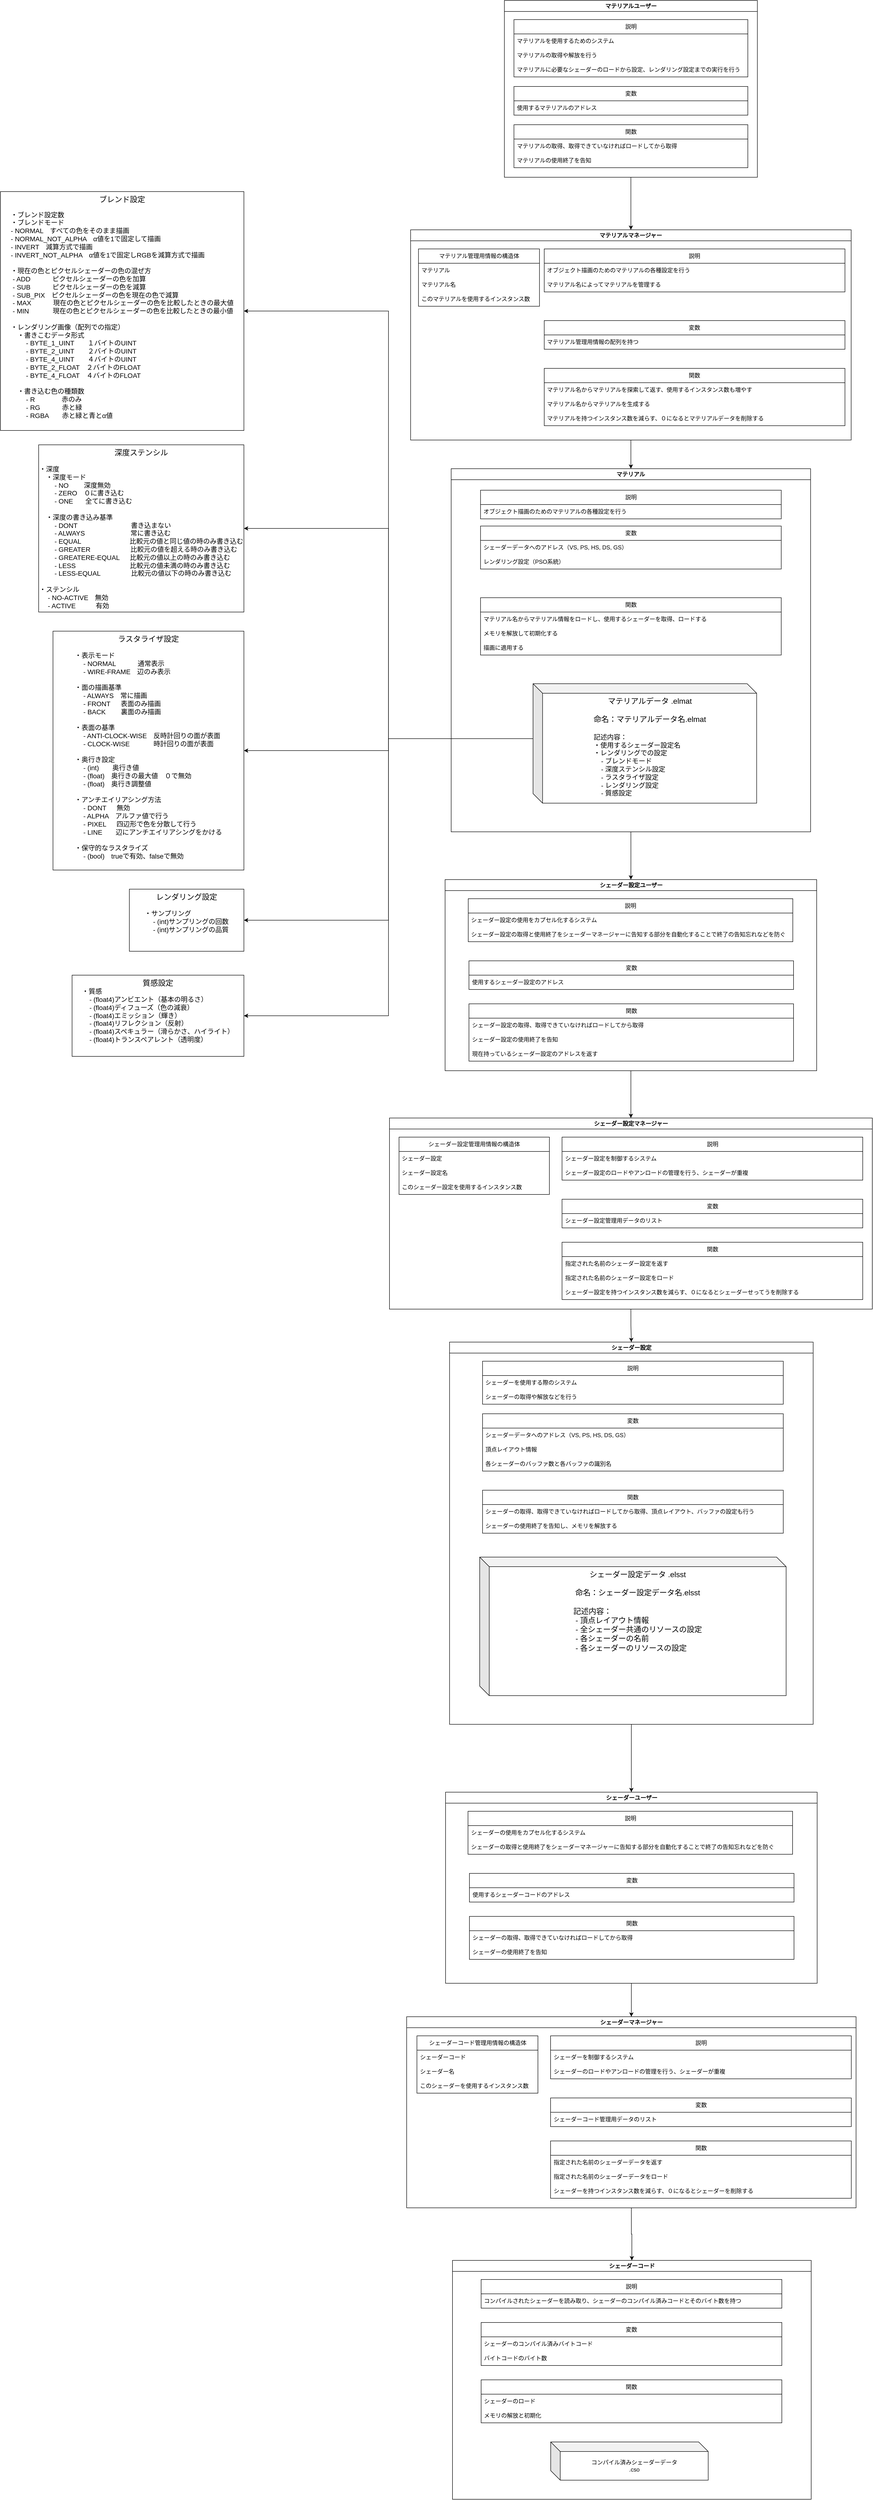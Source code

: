<mxfile version="22.1.2" type="device">
  <diagram name="ページ1" id="F_xgiDYA5KZkH7zyrJZr">
    <mxGraphModel dx="2688" dy="1773" grid="1" gridSize="10" guides="1" tooltips="1" connect="1" arrows="1" fold="1" page="1" pageScale="1" pageWidth="827" pageHeight="1169" math="0" shadow="0">
      <root>
        <mxCell id="0" />
        <mxCell id="1" parent="0" />
        <mxCell id="crpp9kmV1oJBQK2u6HIe-17" style="edgeStyle=orthogonalEdgeStyle;rounded=0;orthogonalLoop=1;jettySize=auto;html=1;exitX=0.5;exitY=1;exitDx=0;exitDy=0;" parent="1" source="cBP3mdUdwcwwjYfgzpu0-2" target="crpp9kmV1oJBQK2u6HIe-39" edge="1">
          <mxGeometry relative="1" as="geometry" />
        </mxCell>
        <mxCell id="cBP3mdUdwcwwjYfgzpu0-2" value="マテリアル" style="swimlane;whiteSpace=wrap;html=1;" parent="1" vertex="1">
          <mxGeometry x="-55.75" y="510" width="753" height="760" as="geometry" />
        </mxCell>
        <mxCell id="cBP3mdUdwcwwjYfgzpu0-6" value="変数" style="swimlane;fontStyle=0;childLayout=stackLayout;horizontal=1;startSize=30;horizontalStack=0;resizeParent=1;resizeParentMax=0;resizeLast=0;collapsible=1;marginBottom=0;whiteSpace=wrap;html=1;" parent="cBP3mdUdwcwwjYfgzpu0-2" vertex="1">
          <mxGeometry x="61.5" y="120" width="630" height="90" as="geometry" />
        </mxCell>
        <mxCell id="cBP3mdUdwcwwjYfgzpu0-7" value="シェーダーデータへのアドレス（VS, PS, HS, DS, GS）" style="text;strokeColor=none;fillColor=none;align=left;verticalAlign=middle;spacingLeft=4;spacingRight=4;overflow=hidden;points=[[0,0.5],[1,0.5]];portConstraint=eastwest;rotatable=0;whiteSpace=wrap;html=1;" parent="cBP3mdUdwcwwjYfgzpu0-6" vertex="1">
          <mxGeometry y="30" width="630" height="30" as="geometry" />
        </mxCell>
        <mxCell id="KlUS38jAtb-0dX45mFsp-3" value="レンダリング設定（PSO系統）" style="text;strokeColor=none;fillColor=none;align=left;verticalAlign=middle;spacingLeft=4;spacingRight=4;overflow=hidden;points=[[0,0.5],[1,0.5]];portConstraint=eastwest;rotatable=0;whiteSpace=wrap;html=1;" parent="cBP3mdUdwcwwjYfgzpu0-6" vertex="1">
          <mxGeometry y="60" width="630" height="30" as="geometry" />
        </mxCell>
        <mxCell id="cBP3mdUdwcwwjYfgzpu0-32" value="説明" style="swimlane;fontStyle=0;childLayout=stackLayout;horizontal=1;startSize=30;horizontalStack=0;resizeParent=1;resizeParentMax=0;resizeLast=0;collapsible=1;marginBottom=0;whiteSpace=wrap;html=1;" parent="cBP3mdUdwcwwjYfgzpu0-2" vertex="1">
          <mxGeometry x="61.5" y="45" width="630" height="60" as="geometry" />
        </mxCell>
        <mxCell id="cBP3mdUdwcwwjYfgzpu0-33" value="オブジェクト描画のためのマテリアルの各種設定を行う" style="text;strokeColor=none;fillColor=none;align=left;verticalAlign=middle;spacingLeft=4;spacingRight=4;overflow=hidden;points=[[0,0.5],[1,0.5]];portConstraint=eastwest;rotatable=0;whiteSpace=wrap;html=1;" parent="cBP3mdUdwcwwjYfgzpu0-32" vertex="1">
          <mxGeometry y="30" width="630" height="30" as="geometry" />
        </mxCell>
        <mxCell id="cBP3mdUdwcwwjYfgzpu0-56" value="関数" style="swimlane;fontStyle=0;childLayout=stackLayout;horizontal=1;startSize=30;horizontalStack=0;resizeParent=1;resizeParentMax=0;resizeLast=0;collapsible=1;marginBottom=0;whiteSpace=wrap;html=1;" parent="cBP3mdUdwcwwjYfgzpu0-2" vertex="1">
          <mxGeometry x="61.5" y="270" width="630" height="120" as="geometry" />
        </mxCell>
        <mxCell id="cBP3mdUdwcwwjYfgzpu0-57" value="マテリアル名からマテリアル情報をロードし、使用するシェーダーを取得、ロードする" style="text;strokeColor=none;fillColor=none;align=left;verticalAlign=middle;spacingLeft=4;spacingRight=4;overflow=hidden;points=[[0,0.5],[1,0.5]];portConstraint=eastwest;rotatable=0;whiteSpace=wrap;html=1;" parent="cBP3mdUdwcwwjYfgzpu0-56" vertex="1">
          <mxGeometry y="30" width="630" height="30" as="geometry" />
        </mxCell>
        <mxCell id="KlUS38jAtb-0dX45mFsp-1" value="メモリを解放して初期化する" style="text;strokeColor=none;fillColor=none;align=left;verticalAlign=middle;spacingLeft=4;spacingRight=4;overflow=hidden;points=[[0,0.5],[1,0.5]];portConstraint=eastwest;rotatable=0;whiteSpace=wrap;html=1;" parent="cBP3mdUdwcwwjYfgzpu0-56" vertex="1">
          <mxGeometry y="60" width="630" height="30" as="geometry" />
        </mxCell>
        <mxCell id="KlUS38jAtb-0dX45mFsp-2" value="描画に適用する" style="text;strokeColor=none;fillColor=none;align=left;verticalAlign=middle;spacingLeft=4;spacingRight=4;overflow=hidden;points=[[0,0.5],[1,0.5]];portConstraint=eastwest;rotatable=0;whiteSpace=wrap;html=1;" parent="cBP3mdUdwcwwjYfgzpu0-56" vertex="1">
          <mxGeometry y="90" width="630" height="30" as="geometry" />
        </mxCell>
        <mxCell id="PlpxIMU7e09dVc96idBv-2" value="&lt;font style=&quot;font-size: 16px;&quot;&gt;マテリアルデータ .elmat&lt;br&gt;&lt;br&gt;&lt;font style=&quot;font-size: 16px;&quot;&gt;命名：マテリアルデータ名.elmat&lt;/font&gt;&lt;/font&gt;&lt;br&gt;&lt;font style=&quot;font-size: 14px;&quot;&gt;&lt;br&gt;&lt;div style=&quot;text-align: left;&quot;&gt;&lt;span style=&quot;background-color: initial;&quot;&gt;記述内容：&lt;/span&gt;&lt;/div&gt;&lt;font style=&quot;font-size: 14px;&quot;&gt;&lt;div style=&quot;text-align: left;&quot;&gt;&lt;span style=&quot;background-color: initial;&quot;&gt;・使用するシェーダー設定名&lt;/span&gt;&lt;/div&gt;&lt;div style=&quot;text-align: left;&quot;&gt;&lt;span style=&quot;background-color: initial;&quot;&gt;・レンダリングでの設定&lt;/span&gt;&lt;/div&gt;&lt;div style=&quot;text-align: left;&quot;&gt;&lt;span style=&quot;background-color: initial;&quot;&gt;&amp;nbsp; &amp;nbsp; - ブレンドモード&lt;/span&gt;&lt;/div&gt;&lt;div style=&quot;text-align: left;&quot;&gt;&lt;span style=&quot;background-color: initial;&quot;&gt;&amp;nbsp; &amp;nbsp; - 深度ステンシル設定&lt;/span&gt;&lt;/div&gt;&lt;div style=&quot;text-align: left;&quot;&gt;&lt;span style=&quot;background-color: initial;&quot;&gt;&amp;nbsp; &amp;nbsp; - ラスタライザ設定&lt;/span&gt;&lt;/div&gt;&lt;div style=&quot;text-align: left;&quot;&gt;&amp;nbsp; &amp;nbsp; - レンダリング設定&lt;/div&gt;&lt;div style=&quot;text-align: left;&quot;&gt;&amp;nbsp; &amp;nbsp; - 質感設定&lt;/div&gt;&lt;/font&gt;&lt;/font&gt;" style="shape=cube;whiteSpace=wrap;html=1;boundedLbl=1;backgroundOutline=1;darkOpacity=0.05;darkOpacity2=0.1;horizontal=1;verticalAlign=top;fontSize=16;" parent="cBP3mdUdwcwwjYfgzpu0-2" vertex="1">
          <mxGeometry x="171.5" y="450" width="468.5" height="250" as="geometry" />
        </mxCell>
        <mxCell id="crpp9kmV1oJBQK2u6HIe-15" style="edgeStyle=orthogonalEdgeStyle;rounded=0;orthogonalLoop=1;jettySize=auto;html=1;exitX=0.5;exitY=1;exitDx=0;exitDy=0;entryX=0.5;entryY=0;entryDx=0;entryDy=0;" parent="1" source="cBP3mdUdwcwwjYfgzpu0-15" target="cBP3mdUdwcwwjYfgzpu0-36" edge="1">
          <mxGeometry relative="1" as="geometry" />
        </mxCell>
        <mxCell id="cBP3mdUdwcwwjYfgzpu0-15" value="マテリアルユーザー" style="swimlane;whiteSpace=wrap;html=1;" parent="1" vertex="1">
          <mxGeometry x="55.75" y="-470" width="530" height="370" as="geometry" />
        </mxCell>
        <mxCell id="cBP3mdUdwcwwjYfgzpu0-16" value="変数" style="swimlane;fontStyle=0;childLayout=stackLayout;horizontal=1;startSize=30;horizontalStack=0;resizeParent=1;resizeParentMax=0;resizeLast=0;collapsible=1;marginBottom=0;whiteSpace=wrap;html=1;" parent="cBP3mdUdwcwwjYfgzpu0-15" vertex="1">
          <mxGeometry x="20" y="180" width="490" height="60" as="geometry" />
        </mxCell>
        <mxCell id="cBP3mdUdwcwwjYfgzpu0-18" value="使用するマテリアルのアドレス" style="text;strokeColor=none;fillColor=none;align=left;verticalAlign=middle;spacingLeft=4;spacingRight=4;overflow=hidden;points=[[0,0.5],[1,0.5]];portConstraint=eastwest;rotatable=0;whiteSpace=wrap;html=1;" parent="cBP3mdUdwcwwjYfgzpu0-16" vertex="1">
          <mxGeometry y="30" width="490" height="30" as="geometry" />
        </mxCell>
        <mxCell id="cBP3mdUdwcwwjYfgzpu0-20" value="関数" style="swimlane;fontStyle=0;childLayout=stackLayout;horizontal=1;startSize=30;horizontalStack=0;resizeParent=1;resizeParentMax=0;resizeLast=0;collapsible=1;marginBottom=0;whiteSpace=wrap;html=1;" parent="cBP3mdUdwcwwjYfgzpu0-15" vertex="1">
          <mxGeometry x="20" y="260" width="490" height="90" as="geometry" />
        </mxCell>
        <mxCell id="cBP3mdUdwcwwjYfgzpu0-21" value="マテリアルの取得、取得できていなければロードしてから取得" style="text;strokeColor=none;fillColor=none;align=left;verticalAlign=middle;spacingLeft=4;spacingRight=4;overflow=hidden;points=[[0,0.5],[1,0.5]];portConstraint=eastwest;rotatable=0;whiteSpace=wrap;html=1;" parent="cBP3mdUdwcwwjYfgzpu0-20" vertex="1">
          <mxGeometry y="30" width="490" height="30" as="geometry" />
        </mxCell>
        <mxCell id="cBP3mdUdwcwwjYfgzpu0-25" value="マテリアルの使用終了を告知" style="text;strokeColor=none;fillColor=none;align=left;verticalAlign=middle;spacingLeft=4;spacingRight=4;overflow=hidden;points=[[0,0.5],[1,0.5]];portConstraint=eastwest;rotatable=0;whiteSpace=wrap;html=1;" parent="cBP3mdUdwcwwjYfgzpu0-20" vertex="1">
          <mxGeometry y="60" width="490" height="30" as="geometry" />
        </mxCell>
        <mxCell id="cBP3mdUdwcwwjYfgzpu0-22" value="説明" style="swimlane;fontStyle=0;childLayout=stackLayout;horizontal=1;startSize=30;horizontalStack=0;resizeParent=1;resizeParentMax=0;resizeLast=0;collapsible=1;marginBottom=0;whiteSpace=wrap;html=1;" parent="cBP3mdUdwcwwjYfgzpu0-15" vertex="1">
          <mxGeometry x="20" y="40" width="490" height="120" as="geometry" />
        </mxCell>
        <mxCell id="CW2jHhSHeJLpoLNfHYgt-12" value="マテリアルを使用するためのシステム" style="text;strokeColor=none;fillColor=none;align=left;verticalAlign=middle;spacingLeft=4;spacingRight=4;overflow=hidden;points=[[0,0.5],[1,0.5]];portConstraint=eastwest;rotatable=0;whiteSpace=wrap;html=1;" parent="cBP3mdUdwcwwjYfgzpu0-22" vertex="1">
          <mxGeometry y="30" width="490" height="30" as="geometry" />
        </mxCell>
        <mxCell id="cBP3mdUdwcwwjYfgzpu0-23" value="マテリアルの取得や解放を行う" style="text;strokeColor=none;fillColor=none;align=left;verticalAlign=middle;spacingLeft=4;spacingRight=4;overflow=hidden;points=[[0,0.5],[1,0.5]];portConstraint=eastwest;rotatable=0;whiteSpace=wrap;html=1;" parent="cBP3mdUdwcwwjYfgzpu0-22" vertex="1">
          <mxGeometry y="60" width="490" height="30" as="geometry" />
        </mxCell>
        <mxCell id="cBP3mdUdwcwwjYfgzpu0-24" value="マテリアルに必要なシェーダーのロードから設定、レンダリング設定までの実行を行う" style="text;strokeColor=none;fillColor=none;align=left;verticalAlign=middle;spacingLeft=4;spacingRight=4;overflow=hidden;points=[[0,0.5],[1,0.5]];portConstraint=eastwest;rotatable=0;whiteSpace=wrap;html=1;" parent="cBP3mdUdwcwwjYfgzpu0-22" vertex="1">
          <mxGeometry y="90" width="490" height="30" as="geometry" />
        </mxCell>
        <mxCell id="crpp9kmV1oJBQK2u6HIe-16" style="edgeStyle=orthogonalEdgeStyle;rounded=0;orthogonalLoop=1;jettySize=auto;html=1;exitX=0.5;exitY=1;exitDx=0;exitDy=0;entryX=0.5;entryY=0;entryDx=0;entryDy=0;" parent="1" source="cBP3mdUdwcwwjYfgzpu0-36" target="cBP3mdUdwcwwjYfgzpu0-2" edge="1">
          <mxGeometry relative="1" as="geometry" />
        </mxCell>
        <mxCell id="cBP3mdUdwcwwjYfgzpu0-36" value="マテリアルマネージャー" style="swimlane;whiteSpace=wrap;html=1;" parent="1" vertex="1">
          <mxGeometry x="-140.75" y="10" width="923" height="440" as="geometry" />
        </mxCell>
        <mxCell id="cBP3mdUdwcwwjYfgzpu0-37" value="変数" style="swimlane;fontStyle=0;childLayout=stackLayout;horizontal=1;startSize=30;horizontalStack=0;resizeParent=1;resizeParentMax=0;resizeLast=0;collapsible=1;marginBottom=0;whiteSpace=wrap;html=1;" parent="cBP3mdUdwcwwjYfgzpu0-36" vertex="1">
          <mxGeometry x="280" y="190" width="630" height="60" as="geometry" />
        </mxCell>
        <mxCell id="CW2jHhSHeJLpoLNfHYgt-48" value="マテリアル管理用情報の配列を持つ" style="text;strokeColor=none;fillColor=none;align=left;verticalAlign=middle;spacingLeft=4;spacingRight=4;overflow=hidden;points=[[0,0.5],[1,0.5]];portConstraint=eastwest;rotatable=0;whiteSpace=wrap;html=1;" parent="cBP3mdUdwcwwjYfgzpu0-37" vertex="1">
          <mxGeometry y="30" width="630" height="30" as="geometry" />
        </mxCell>
        <mxCell id="cBP3mdUdwcwwjYfgzpu0-41" value="説明" style="swimlane;fontStyle=0;childLayout=stackLayout;horizontal=1;startSize=30;horizontalStack=0;resizeParent=1;resizeParentMax=0;resizeLast=0;collapsible=1;marginBottom=0;whiteSpace=wrap;html=1;" parent="cBP3mdUdwcwwjYfgzpu0-36" vertex="1">
          <mxGeometry x="280" y="40" width="630" height="90" as="geometry" />
        </mxCell>
        <mxCell id="cBP3mdUdwcwwjYfgzpu0-42" value="オブジェクト描画のためのマテリアルの各種設定を行う" style="text;strokeColor=none;fillColor=none;align=left;verticalAlign=middle;spacingLeft=4;spacingRight=4;overflow=hidden;points=[[0,0.5],[1,0.5]];portConstraint=eastwest;rotatable=0;whiteSpace=wrap;html=1;" parent="cBP3mdUdwcwwjYfgzpu0-41" vertex="1">
          <mxGeometry y="30" width="630" height="30" as="geometry" />
        </mxCell>
        <mxCell id="cBP3mdUdwcwwjYfgzpu0-43" value="マテリアル名によってマテリアルを管理する" style="text;strokeColor=none;fillColor=none;align=left;verticalAlign=middle;spacingLeft=4;spacingRight=4;overflow=hidden;points=[[0,0.5],[1,0.5]];portConstraint=eastwest;rotatable=0;whiteSpace=wrap;html=1;" parent="cBP3mdUdwcwwjYfgzpu0-41" vertex="1">
          <mxGeometry y="60" width="630" height="30" as="geometry" />
        </mxCell>
        <mxCell id="cBP3mdUdwcwwjYfgzpu0-47" value="マテリアル管理用情報の構造体" style="swimlane;fontStyle=0;childLayout=stackLayout;horizontal=1;startSize=30;horizontalStack=0;resizeParent=1;resizeParentMax=0;resizeLast=0;collapsible=1;marginBottom=0;whiteSpace=wrap;html=1;" parent="cBP3mdUdwcwwjYfgzpu0-36" vertex="1">
          <mxGeometry x="16.5" y="40" width="253.5" height="120" as="geometry" />
        </mxCell>
        <mxCell id="cBP3mdUdwcwwjYfgzpu0-48" value="マテリアル" style="text;strokeColor=none;fillColor=none;align=left;verticalAlign=middle;spacingLeft=4;spacingRight=4;overflow=hidden;points=[[0,0.5],[1,0.5]];portConstraint=eastwest;rotatable=0;whiteSpace=wrap;html=1;" parent="cBP3mdUdwcwwjYfgzpu0-47" vertex="1">
          <mxGeometry y="30" width="253.5" height="30" as="geometry" />
        </mxCell>
        <mxCell id="cBP3mdUdwcwwjYfgzpu0-49" value="マテリアル名" style="text;strokeColor=none;fillColor=none;align=left;verticalAlign=middle;spacingLeft=4;spacingRight=4;overflow=hidden;points=[[0,0.5],[1,0.5]];portConstraint=eastwest;rotatable=0;whiteSpace=wrap;html=1;" parent="cBP3mdUdwcwwjYfgzpu0-47" vertex="1">
          <mxGeometry y="60" width="253.5" height="30" as="geometry" />
        </mxCell>
        <mxCell id="cBP3mdUdwcwwjYfgzpu0-50" value="このマテリアルを使用するインスタンス数" style="text;strokeColor=none;fillColor=none;align=left;verticalAlign=middle;spacingLeft=4;spacingRight=4;overflow=hidden;points=[[0,0.5],[1,0.5]];portConstraint=eastwest;rotatable=0;whiteSpace=wrap;html=1;" parent="cBP3mdUdwcwwjYfgzpu0-47" vertex="1">
          <mxGeometry y="90" width="253.5" height="30" as="geometry" />
        </mxCell>
        <mxCell id="cBP3mdUdwcwwjYfgzpu0-52" value="関数" style="swimlane;fontStyle=0;childLayout=stackLayout;horizontal=1;startSize=30;horizontalStack=0;resizeParent=1;resizeParentMax=0;resizeLast=0;collapsible=1;marginBottom=0;whiteSpace=wrap;html=1;" parent="cBP3mdUdwcwwjYfgzpu0-36" vertex="1">
          <mxGeometry x="280" y="290" width="630" height="120" as="geometry" />
        </mxCell>
        <mxCell id="cBP3mdUdwcwwjYfgzpu0-53" value="マテリアル名からマテリアルを探索して返す、使用するインスタンス数も増やす" style="text;strokeColor=none;fillColor=none;align=left;verticalAlign=middle;spacingLeft=4;spacingRight=4;overflow=hidden;points=[[0,0.5],[1,0.5]];portConstraint=eastwest;rotatable=0;whiteSpace=wrap;html=1;" parent="cBP3mdUdwcwwjYfgzpu0-52" vertex="1">
          <mxGeometry y="30" width="630" height="30" as="geometry" />
        </mxCell>
        <mxCell id="cBP3mdUdwcwwjYfgzpu0-54" value="マテリアル名からマテリアルを生成する" style="text;strokeColor=none;fillColor=none;align=left;verticalAlign=middle;spacingLeft=4;spacingRight=4;overflow=hidden;points=[[0,0.5],[1,0.5]];portConstraint=eastwest;rotatable=0;whiteSpace=wrap;html=1;" parent="cBP3mdUdwcwwjYfgzpu0-52" vertex="1">
          <mxGeometry y="60" width="630" height="30" as="geometry" />
        </mxCell>
        <mxCell id="cBP3mdUdwcwwjYfgzpu0-55" value="マテリアルを持つインスタンス数を減らす、０になるとマテリアルデータを削除する" style="text;strokeColor=none;fillColor=none;align=left;verticalAlign=middle;spacingLeft=4;spacingRight=4;overflow=hidden;points=[[0,0.5],[1,0.5]];portConstraint=eastwest;rotatable=0;whiteSpace=wrap;html=1;" parent="cBP3mdUdwcwwjYfgzpu0-52" vertex="1">
          <mxGeometry y="90" width="630" height="30" as="geometry" />
        </mxCell>
        <mxCell id="crpp9kmV1oJBQK2u6HIe-18" style="edgeStyle=orthogonalEdgeStyle;rounded=0;orthogonalLoop=1;jettySize=auto;html=1;exitX=0.5;exitY=1;exitDx=0;exitDy=0;entryX=0.5;entryY=0;entryDx=0;entryDy=0;" parent="1" source="CW2jHhSHeJLpoLNfHYgt-1" target="crpp9kmV1oJBQK2u6HIe-1" edge="1">
          <mxGeometry relative="1" as="geometry" />
        </mxCell>
        <mxCell id="CW2jHhSHeJLpoLNfHYgt-1" value="シェーダー設定" style="swimlane;whiteSpace=wrap;html=1;" parent="1" vertex="1">
          <mxGeometry x="-59.13" y="2338" width="761.75" height="800" as="geometry" />
        </mxCell>
        <mxCell id="CW2jHhSHeJLpoLNfHYgt-4" value="説明" style="swimlane;fontStyle=0;childLayout=stackLayout;horizontal=1;startSize=30;horizontalStack=0;resizeParent=1;resizeParentMax=0;resizeLast=0;collapsible=1;marginBottom=0;whiteSpace=wrap;html=1;" parent="CW2jHhSHeJLpoLNfHYgt-1" vertex="1">
          <mxGeometry x="69.12" y="40" width="630" height="90" as="geometry" />
        </mxCell>
        <mxCell id="CW2jHhSHeJLpoLNfHYgt-5" value="シェーダーを使用する際のシステム" style="text;strokeColor=none;fillColor=none;align=left;verticalAlign=middle;spacingLeft=4;spacingRight=4;overflow=hidden;points=[[0,0.5],[1,0.5]];portConstraint=eastwest;rotatable=0;whiteSpace=wrap;html=1;" parent="CW2jHhSHeJLpoLNfHYgt-4" vertex="1">
          <mxGeometry y="30" width="630" height="30" as="geometry" />
        </mxCell>
        <mxCell id="CW2jHhSHeJLpoLNfHYgt-13" value="シェーダーの取得や解放などを行う" style="text;strokeColor=none;fillColor=none;align=left;verticalAlign=middle;spacingLeft=4;spacingRight=4;overflow=hidden;points=[[0,0.5],[1,0.5]];portConstraint=eastwest;rotatable=0;whiteSpace=wrap;html=1;" parent="CW2jHhSHeJLpoLNfHYgt-4" vertex="1">
          <mxGeometry y="60" width="630" height="30" as="geometry" />
        </mxCell>
        <mxCell id="CW2jHhSHeJLpoLNfHYgt-6" value="変数" style="swimlane;fontStyle=0;childLayout=stackLayout;horizontal=1;startSize=30;horizontalStack=0;resizeParent=1;resizeParentMax=0;resizeLast=0;collapsible=1;marginBottom=0;whiteSpace=wrap;html=1;" parent="CW2jHhSHeJLpoLNfHYgt-1" vertex="1">
          <mxGeometry x="69.12" y="150" width="630" height="120" as="geometry" />
        </mxCell>
        <mxCell id="CW2jHhSHeJLpoLNfHYgt-7" value="シェーダーデータへのアドレス（VS, PS, HS, DS, GS）" style="text;strokeColor=none;fillColor=none;align=left;verticalAlign=middle;spacingLeft=4;spacingRight=4;overflow=hidden;points=[[0,0.5],[1,0.5]];portConstraint=eastwest;rotatable=0;whiteSpace=wrap;html=1;" parent="CW2jHhSHeJLpoLNfHYgt-6" vertex="1">
          <mxGeometry y="30" width="630" height="30" as="geometry" />
        </mxCell>
        <mxCell id="49_hBE2Bth7ehbOxcYe2-2" value="頂点レイアウト情報" style="text;strokeColor=none;fillColor=none;align=left;verticalAlign=middle;spacingLeft=4;spacingRight=4;overflow=hidden;points=[[0,0.5],[1,0.5]];portConstraint=eastwest;rotatable=0;whiteSpace=wrap;html=1;" parent="CW2jHhSHeJLpoLNfHYgt-6" vertex="1">
          <mxGeometry y="60" width="630" height="30" as="geometry" />
        </mxCell>
        <mxCell id="49_hBE2Bth7ehbOxcYe2-3" value="各シェーダーのバッファ数と各バッファの識別名" style="text;strokeColor=none;fillColor=none;align=left;verticalAlign=middle;spacingLeft=4;spacingRight=4;overflow=hidden;points=[[0,0.5],[1,0.5]];portConstraint=eastwest;rotatable=0;whiteSpace=wrap;html=1;" parent="CW2jHhSHeJLpoLNfHYgt-6" vertex="1">
          <mxGeometry y="90" width="630" height="30" as="geometry" />
        </mxCell>
        <mxCell id="CW2jHhSHeJLpoLNfHYgt-14" value="関数" style="swimlane;fontStyle=0;childLayout=stackLayout;horizontal=1;startSize=30;horizontalStack=0;resizeParent=1;resizeParentMax=0;resizeLast=0;collapsible=1;marginBottom=0;whiteSpace=wrap;html=1;" parent="CW2jHhSHeJLpoLNfHYgt-1" vertex="1">
          <mxGeometry x="69.12" y="310" width="630" height="90" as="geometry" />
        </mxCell>
        <mxCell id="CW2jHhSHeJLpoLNfHYgt-15" value="シェーダーの取得、取得できていなければロードしてから取得、頂点レイアウト、バッファの設定も行う" style="text;strokeColor=none;fillColor=none;align=left;verticalAlign=middle;spacingLeft=4;spacingRight=4;overflow=hidden;points=[[0,0.5],[1,0.5]];portConstraint=eastwest;rotatable=0;whiteSpace=wrap;html=1;" parent="CW2jHhSHeJLpoLNfHYgt-14" vertex="1">
          <mxGeometry y="30" width="630" height="30" as="geometry" />
        </mxCell>
        <mxCell id="CW2jHhSHeJLpoLNfHYgt-16" value="シェーダーの使用終了を告知し、メモリを解放する" style="text;strokeColor=none;fillColor=none;align=left;verticalAlign=middle;spacingLeft=4;spacingRight=4;overflow=hidden;points=[[0,0.5],[1,0.5]];portConstraint=eastwest;rotatable=0;whiteSpace=wrap;html=1;" parent="CW2jHhSHeJLpoLNfHYgt-14" vertex="1">
          <mxGeometry y="60" width="630" height="30" as="geometry" />
        </mxCell>
        <mxCell id="4N5FO25rPHKvtAqJEw1--2" value="&lt;font style=&quot;font-size: 16px;&quot;&gt;&lt;span style=&quot;font-size: 16px;&quot;&gt;シェーダー設定データ .elsst&lt;/span&gt;&lt;br&gt;&lt;br&gt;&lt;span style=&quot;font-size: 16px;&quot;&gt;命名：シェーダー設定データ名.elsst&lt;/span&gt;&lt;br&gt;&lt;div style=&quot;text-align: left;&quot;&gt;&lt;br&gt;&lt;/div&gt;&lt;div style=&quot;text-align: left;&quot;&gt;記述内容：&lt;/div&gt;&lt;div style=&quot;text-align: left;&quot;&gt;&amp;nbsp;- 頂点レイアウト情報&lt;/div&gt;&lt;div style=&quot;text-align: left;&quot;&gt;&amp;nbsp;- 全シェーダー共通のリソースの設定&lt;/div&gt;&lt;div style=&quot;text-align: left;&quot;&gt;&amp;nbsp;- 各シェーダーの名前&lt;/div&gt;&lt;div style=&quot;text-align: left;&quot;&gt;&amp;nbsp;- 各シェーダーのリソースの設定&lt;/div&gt;&lt;/font&gt;" style="shape=cube;whiteSpace=wrap;html=1;boundedLbl=1;backgroundOutline=1;darkOpacity=0.05;darkOpacity2=0.1;verticalAlign=top;" parent="CW2jHhSHeJLpoLNfHYgt-1" vertex="1">
          <mxGeometry x="63.12" y="450" width="642" height="290" as="geometry" />
        </mxCell>
        <mxCell id="crpp9kmV1oJBQK2u6HIe-20" style="edgeStyle=orthogonalEdgeStyle;rounded=0;orthogonalLoop=1;jettySize=auto;html=1;exitX=0.5;exitY=1;exitDx=0;exitDy=0;entryX=0.5;entryY=0;entryDx=0;entryDy=0;" parent="1" source="CW2jHhSHeJLpoLNfHYgt-17" target="CW2jHhSHeJLpoLNfHYgt-37" edge="1">
          <mxGeometry relative="1" as="geometry" />
        </mxCell>
        <mxCell id="CW2jHhSHeJLpoLNfHYgt-17" value="シェーダーマネージャー" style="swimlane;whiteSpace=wrap;html=1;" parent="1" vertex="1">
          <mxGeometry x="-149" y="3750" width="941.5" height="400" as="geometry" />
        </mxCell>
        <mxCell id="CW2jHhSHeJLpoLNfHYgt-18" value="説明" style="swimlane;fontStyle=0;childLayout=stackLayout;horizontal=1;startSize=30;horizontalStack=0;resizeParent=1;resizeParentMax=0;resizeLast=0;collapsible=1;marginBottom=0;whiteSpace=wrap;html=1;" parent="CW2jHhSHeJLpoLNfHYgt-17" vertex="1">
          <mxGeometry x="301.5" y="40" width="630" height="90" as="geometry" />
        </mxCell>
        <mxCell id="CW2jHhSHeJLpoLNfHYgt-19" value="シェーダーを制御するシステム" style="text;strokeColor=none;fillColor=none;align=left;verticalAlign=middle;spacingLeft=4;spacingRight=4;overflow=hidden;points=[[0,0.5],[1,0.5]];portConstraint=eastwest;rotatable=0;whiteSpace=wrap;html=1;" parent="CW2jHhSHeJLpoLNfHYgt-18" vertex="1">
          <mxGeometry y="30" width="630" height="30" as="geometry" />
        </mxCell>
        <mxCell id="CW2jHhSHeJLpoLNfHYgt-20" value="シェーダーのロードやアンロードの管理を行う、シェーダーが重複" style="text;strokeColor=none;fillColor=none;align=left;verticalAlign=middle;spacingLeft=4;spacingRight=4;overflow=hidden;points=[[0,0.5],[1,0.5]];portConstraint=eastwest;rotatable=0;whiteSpace=wrap;html=1;" parent="CW2jHhSHeJLpoLNfHYgt-18" vertex="1">
          <mxGeometry y="60" width="630" height="30" as="geometry" />
        </mxCell>
        <mxCell id="CW2jHhSHeJLpoLNfHYgt-21" value="変数" style="swimlane;fontStyle=0;childLayout=stackLayout;horizontal=1;startSize=30;horizontalStack=0;resizeParent=1;resizeParentMax=0;resizeLast=0;collapsible=1;marginBottom=0;whiteSpace=wrap;html=1;" parent="CW2jHhSHeJLpoLNfHYgt-17" vertex="1">
          <mxGeometry x="301.5" y="170" width="630" height="60" as="geometry" />
        </mxCell>
        <mxCell id="CW2jHhSHeJLpoLNfHYgt-22" value="シェーダーコード管理用データのリスト" style="text;strokeColor=none;fillColor=none;align=left;verticalAlign=middle;spacingLeft=4;spacingRight=4;overflow=hidden;points=[[0,0.5],[1,0.5]];portConstraint=eastwest;rotatable=0;whiteSpace=wrap;html=1;" parent="CW2jHhSHeJLpoLNfHYgt-21" vertex="1">
          <mxGeometry y="30" width="630" height="30" as="geometry" />
        </mxCell>
        <mxCell id="CW2jHhSHeJLpoLNfHYgt-23" value="関数" style="swimlane;fontStyle=0;childLayout=stackLayout;horizontal=1;startSize=30;horizontalStack=0;resizeParent=1;resizeParentMax=0;resizeLast=0;collapsible=1;marginBottom=0;whiteSpace=wrap;html=1;" parent="CW2jHhSHeJLpoLNfHYgt-17" vertex="1">
          <mxGeometry x="301.5" y="260" width="630" height="120" as="geometry" />
        </mxCell>
        <mxCell id="CW2jHhSHeJLpoLNfHYgt-24" value="指定された名前のシェーダーデータを返す" style="text;strokeColor=none;fillColor=none;align=left;verticalAlign=middle;spacingLeft=4;spacingRight=4;overflow=hidden;points=[[0,0.5],[1,0.5]];portConstraint=eastwest;rotatable=0;whiteSpace=wrap;html=1;" parent="CW2jHhSHeJLpoLNfHYgt-23" vertex="1">
          <mxGeometry y="30" width="630" height="30" as="geometry" />
        </mxCell>
        <mxCell id="crpp9kmV1oJBQK2u6HIe-22" value="指定された名前のシェーダーデータをロード" style="text;strokeColor=none;fillColor=none;align=left;verticalAlign=middle;spacingLeft=4;spacingRight=4;overflow=hidden;points=[[0,0.5],[1,0.5]];portConstraint=eastwest;rotatable=0;whiteSpace=wrap;html=1;" parent="CW2jHhSHeJLpoLNfHYgt-23" vertex="1">
          <mxGeometry y="60" width="630" height="30" as="geometry" />
        </mxCell>
        <mxCell id="CW2jHhSHeJLpoLNfHYgt-25" value="シェーダーを持つインスタンス数を減らす、０になるとシェーダーを削除する" style="text;strokeColor=none;fillColor=none;align=left;verticalAlign=middle;spacingLeft=4;spacingRight=4;overflow=hidden;points=[[0,0.5],[1,0.5]];portConstraint=eastwest;rotatable=0;whiteSpace=wrap;html=1;" parent="CW2jHhSHeJLpoLNfHYgt-23" vertex="1">
          <mxGeometry y="90" width="630" height="30" as="geometry" />
        </mxCell>
        <mxCell id="CW2jHhSHeJLpoLNfHYgt-54" value="シェーダーコード管理用情報の構造体" style="swimlane;fontStyle=0;childLayout=stackLayout;horizontal=1;startSize=30;horizontalStack=0;resizeParent=1;resizeParentMax=0;resizeLast=0;collapsible=1;marginBottom=0;whiteSpace=wrap;html=1;" parent="CW2jHhSHeJLpoLNfHYgt-17" vertex="1">
          <mxGeometry x="21.5" y="40" width="253.5" height="120" as="geometry" />
        </mxCell>
        <mxCell id="CW2jHhSHeJLpoLNfHYgt-55" value="シェーダーコード" style="text;strokeColor=none;fillColor=none;align=left;verticalAlign=middle;spacingLeft=4;spacingRight=4;overflow=hidden;points=[[0,0.5],[1,0.5]];portConstraint=eastwest;rotatable=0;whiteSpace=wrap;html=1;" parent="CW2jHhSHeJLpoLNfHYgt-54" vertex="1">
          <mxGeometry y="30" width="253.5" height="30" as="geometry" />
        </mxCell>
        <mxCell id="CW2jHhSHeJLpoLNfHYgt-56" value="シェーダー名" style="text;strokeColor=none;fillColor=none;align=left;verticalAlign=middle;spacingLeft=4;spacingRight=4;overflow=hidden;points=[[0,0.5],[1,0.5]];portConstraint=eastwest;rotatable=0;whiteSpace=wrap;html=1;" parent="CW2jHhSHeJLpoLNfHYgt-54" vertex="1">
          <mxGeometry y="60" width="253.5" height="30" as="geometry" />
        </mxCell>
        <mxCell id="CW2jHhSHeJLpoLNfHYgt-57" value="このシェーダーを使用するインスタンス数" style="text;strokeColor=none;fillColor=none;align=left;verticalAlign=middle;spacingLeft=4;spacingRight=4;overflow=hidden;points=[[0,0.5],[1,0.5]];portConstraint=eastwest;rotatable=0;whiteSpace=wrap;html=1;" parent="CW2jHhSHeJLpoLNfHYgt-54" vertex="1">
          <mxGeometry y="90" width="253.5" height="30" as="geometry" />
        </mxCell>
        <mxCell id="CW2jHhSHeJLpoLNfHYgt-37" value="シェーダーコード" style="swimlane;whiteSpace=wrap;html=1;" parent="1" vertex="1">
          <mxGeometry x="-53" y="4260" width="751.5" height="500" as="geometry" />
        </mxCell>
        <mxCell id="CW2jHhSHeJLpoLNfHYgt-38" value="説明" style="swimlane;fontStyle=0;childLayout=stackLayout;horizontal=1;startSize=30;horizontalStack=0;resizeParent=1;resizeParentMax=0;resizeLast=0;collapsible=1;marginBottom=0;whiteSpace=wrap;html=1;" parent="CW2jHhSHeJLpoLNfHYgt-37" vertex="1">
          <mxGeometry x="60" y="40" width="630" height="60" as="geometry" />
        </mxCell>
        <mxCell id="CW2jHhSHeJLpoLNfHYgt-39" value="コンパイルされたシェーダーを読み取り、シェーダーのコンパイル済みコードとそのバイト数を持つ" style="text;strokeColor=none;fillColor=none;align=left;verticalAlign=middle;spacingLeft=4;spacingRight=4;overflow=hidden;points=[[0,0.5],[1,0.5]];portConstraint=eastwest;rotatable=0;whiteSpace=wrap;html=1;" parent="CW2jHhSHeJLpoLNfHYgt-38" vertex="1">
          <mxGeometry y="30" width="630" height="30" as="geometry" />
        </mxCell>
        <mxCell id="CW2jHhSHeJLpoLNfHYgt-41" value="変数" style="swimlane;fontStyle=0;childLayout=stackLayout;horizontal=1;startSize=30;horizontalStack=0;resizeParent=1;resizeParentMax=0;resizeLast=0;collapsible=1;marginBottom=0;whiteSpace=wrap;html=1;" parent="CW2jHhSHeJLpoLNfHYgt-37" vertex="1">
          <mxGeometry x="60" y="130" width="630" height="90" as="geometry" />
        </mxCell>
        <mxCell id="CW2jHhSHeJLpoLNfHYgt-42" value="シェーダーのコンパイル済みバイトコード" style="text;strokeColor=none;fillColor=none;align=left;verticalAlign=middle;spacingLeft=4;spacingRight=4;overflow=hidden;points=[[0,0.5],[1,0.5]];portConstraint=eastwest;rotatable=0;whiteSpace=wrap;html=1;" parent="CW2jHhSHeJLpoLNfHYgt-41" vertex="1">
          <mxGeometry y="30" width="630" height="30" as="geometry" />
        </mxCell>
        <mxCell id="49_hBE2Bth7ehbOxcYe2-4" value="バイトコードのバイト数" style="text;strokeColor=none;fillColor=none;align=left;verticalAlign=middle;spacingLeft=4;spacingRight=4;overflow=hidden;points=[[0,0.5],[1,0.5]];portConstraint=eastwest;rotatable=0;whiteSpace=wrap;html=1;" parent="CW2jHhSHeJLpoLNfHYgt-41" vertex="1">
          <mxGeometry y="60" width="630" height="30" as="geometry" />
        </mxCell>
        <mxCell id="CW2jHhSHeJLpoLNfHYgt-43" value="関数" style="swimlane;fontStyle=0;childLayout=stackLayout;horizontal=1;startSize=30;horizontalStack=0;resizeParent=1;resizeParentMax=0;resizeLast=0;collapsible=1;marginBottom=0;whiteSpace=wrap;html=1;" parent="CW2jHhSHeJLpoLNfHYgt-37" vertex="1">
          <mxGeometry x="60" y="250" width="630" height="90" as="geometry" />
        </mxCell>
        <mxCell id="CW2jHhSHeJLpoLNfHYgt-44" value="シェーダーのロード" style="text;strokeColor=none;fillColor=none;align=left;verticalAlign=middle;spacingLeft=4;spacingRight=4;overflow=hidden;points=[[0,0.5],[1,0.5]];portConstraint=eastwest;rotatable=0;whiteSpace=wrap;html=1;" parent="CW2jHhSHeJLpoLNfHYgt-43" vertex="1">
          <mxGeometry y="30" width="630" height="30" as="geometry" />
        </mxCell>
        <mxCell id="CW2jHhSHeJLpoLNfHYgt-45" value="メモリの解放と初期化" style="text;strokeColor=none;fillColor=none;align=left;verticalAlign=middle;spacingLeft=4;spacingRight=4;overflow=hidden;points=[[0,0.5],[1,0.5]];portConstraint=eastwest;rotatable=0;whiteSpace=wrap;html=1;" parent="CW2jHhSHeJLpoLNfHYgt-43" vertex="1">
          <mxGeometry y="60" width="630" height="30" as="geometry" />
        </mxCell>
        <mxCell id="PlpxIMU7e09dVc96idBv-1" value="コンパイル済みシェーダーデータ&lt;br&gt;.cso" style="shape=cube;whiteSpace=wrap;html=1;boundedLbl=1;backgroundOutline=1;darkOpacity=0.05;darkOpacity2=0.1;" parent="CW2jHhSHeJLpoLNfHYgt-37" vertex="1">
          <mxGeometry x="205.75" y="380" width="330" height="80" as="geometry" />
        </mxCell>
        <mxCell id="LWcWM2jxmmKPuL7SSTCb-3" value="&lt;font style=&quot;font-size: 16px;&quot;&gt;ブレンド設定&lt;br&gt;&lt;/font&gt;&lt;br&gt;&lt;div style=&quot;text-align: left;&quot;&gt;&lt;span style=&quot;font-size: 14px;&quot;&gt;・ブレンド設定数&lt;/span&gt;&lt;/div&gt;&lt;div style=&quot;text-align: left;&quot;&gt;&lt;span style=&quot;font-size: 14px;&quot;&gt;・ブレンドモード&lt;/span&gt;&lt;/div&gt;&lt;div style=&quot;text-align: left; font-size: 14px;&quot;&gt;&lt;span style=&quot;background-color: initial;&quot;&gt;- NORMAL　すべての色をそのまま描画&lt;/span&gt;&lt;/div&gt;&lt;div style=&quot;text-align: left; font-size: 14px;&quot;&gt;&lt;span style=&quot;background-color: initial;&quot;&gt;- NORMAL_NOT_ALPHA　α値を1で固定して描画&lt;/span&gt;&lt;/div&gt;&lt;div style=&quot;text-align: left; font-size: 14px;&quot;&gt;&lt;span style=&quot;background-color: initial;&quot;&gt;- INVERT　減算方式で描画&lt;/span&gt;&lt;/div&gt;&lt;div style=&quot;text-align: left; font-size: 14px;&quot;&gt;&lt;span style=&quot;background-color: initial;&quot;&gt;- INVERT_NOT_ALPHA　α値を1で固定しRGBを減算方式で描画&lt;/span&gt;&lt;/div&gt;&lt;div style=&quot;text-align: left; font-size: 14px;&quot;&gt;&lt;br&gt;&lt;/div&gt;&lt;div style=&quot;text-align: left; font-size: 14px;&quot;&gt;・現在の色とピクセルシェーダーの色の混ぜ方&lt;/div&gt;&lt;div style=&quot;text-align: left; font-size: 14px;&quot;&gt;&amp;nbsp;- ADD　　　 ピクセルシェーダーの色を加算&lt;/div&gt;&lt;div style=&quot;text-align: left; font-size: 14px;&quot;&gt;&amp;nbsp;- SUB　　　 ピクセルシェーダーの色を減算&lt;/div&gt;&lt;div style=&quot;text-align: left; font-size: 14px;&quot;&gt;&amp;nbsp;- SUB_PIX　ピクセルシェーダーの色を現在の色で減算&lt;/div&gt;&lt;div style=&quot;text-align: left; font-size: 14px;&quot;&gt;&amp;nbsp;- MAX　　　 現在の色とピクセルシェーダーの色を比較したときの最大値&lt;/div&gt;&lt;div style=&quot;text-align: left; font-size: 14px;&quot;&gt;&amp;nbsp;- MIN　　　&amp;nbsp; 現在の色とピクセルシェーダーの色を比較したときの最小値&lt;/div&gt;&lt;div style=&quot;text-align: left; font-size: 14px;&quot;&gt;&lt;br&gt;&lt;/div&gt;&lt;div style=&quot;text-align: left; font-size: 14px;&quot;&gt;&lt;div&gt;・レンダリング画像（配列での指定）&lt;/div&gt;&lt;div&gt;　・書きこむデータ形式&lt;/div&gt;&lt;div&gt;　　&amp;nbsp;- BYTE_1_UINT　　１バイトのUINT&lt;/div&gt;&lt;div&gt;　　 - BYTE_2_UINT　　２バイトのUINT&lt;/div&gt;&lt;div&gt;　　 - BYTE_4_UINT　　４バイトのUINT&lt;/div&gt;&lt;div&gt;&lt;div&gt;　　 - BYTE_2_FLOAT　２バイトのFLOAT&lt;/div&gt;&lt;div&gt;　　 - BYTE_4_FLOAT　４バイトのFLOAT&lt;/div&gt;&lt;div&gt;&lt;br&gt;&lt;/div&gt;&lt;div&gt;　・書き込む色の種類数&lt;/div&gt;&lt;div&gt;　　 - R　　　　赤のみ&lt;/div&gt;&lt;div&gt;　　 - RG　　　 赤と緑&lt;/div&gt;&lt;div&gt;　　 - RGBA　　赤と緑と青とα値&lt;/div&gt;&lt;/div&gt;&lt;/div&gt;" style="whiteSpace=wrap;html=1;verticalAlign=top;" parent="1" vertex="1">
          <mxGeometry x="-1000" y="-70" width="510" height="500" as="geometry" />
        </mxCell>
        <mxCell id="XOzDOcMBiU5cMgn1BzWF-2" value="&lt;font style=&quot;&quot;&gt;&lt;span style=&quot;font-size: 16px;&quot;&gt;深度ステンシル&lt;/span&gt;&lt;br&gt;&lt;div style=&quot;text-align: left;&quot;&gt;&lt;span style=&quot;font-size: 14px;&quot;&gt;&lt;br&gt;&lt;/span&gt;&lt;/div&gt;&lt;div style=&quot;text-align: left;&quot;&gt;&lt;span style=&quot;font-size: 14px;&quot;&gt;・深度&lt;/span&gt;&lt;/div&gt;&lt;div style=&quot;text-align: left;&quot;&gt;&lt;span style=&quot;background-color: initial; font-size: 14px;&quot;&gt;　・深度モード&lt;/span&gt;&lt;/div&gt;&lt;div style=&quot;text-align: left;&quot;&gt;&lt;span style=&quot;background-color: initial; font-size: 14px;&quot;&gt;　　 - NO　　 深度無効&lt;/span&gt;&lt;/div&gt;&lt;div style=&quot;text-align: left;&quot;&gt;&lt;span style=&quot;font-size: 14px;&quot;&gt;　　 - ZERO　０に書き込む&lt;/span&gt;&lt;/div&gt;&lt;div style=&quot;text-align: left;&quot;&gt;&lt;span style=&quot;font-size: 14px;&quot;&gt;　　 - ONE　&amp;nbsp; &amp;nbsp;全てに書き込む&lt;/span&gt;&lt;/div&gt;&lt;div style=&quot;text-align: left;&quot;&gt;&lt;span style=&quot;font-size: 14px;&quot;&gt;&lt;br&gt;&lt;/span&gt;&lt;/div&gt;&lt;div style=&quot;text-align: left;&quot;&gt;&lt;span style=&quot;font-size: 14px;&quot;&gt;　・深度の書き込み基準&lt;/span&gt;&lt;/div&gt;&lt;div style=&quot;text-align: left;&quot;&gt;&lt;span style=&quot;font-size: 14px;&quot;&gt;　　 - DONT　　　　　　　　書き込まない&lt;/span&gt;&lt;/div&gt;&lt;div style=&quot;text-align: left;&quot;&gt;&lt;span style=&quot;font-size: 14px;&quot;&gt;　　 - ALWAYS　　　　　　&amp;nbsp; &amp;nbsp;常に書き込む&lt;/span&gt;&lt;/div&gt;&lt;div style=&quot;text-align: left;&quot;&gt;&lt;span style=&quot;font-size: 14px;&quot;&gt;　　 - EQUAL　　　　　　　 比較元の値と同じ値の時のみ書き込む&lt;/span&gt;&lt;/div&gt;&lt;div style=&quot;text-align: left;&quot;&gt;&lt;span style=&quot;font-size: 14px;&quot;&gt;　　 - GREATER　　　　　　比較元の値を超える時のみ書き込む&lt;/span&gt;&lt;/div&gt;&lt;div style=&quot;text-align: left;&quot;&gt;&lt;span style=&quot;font-size: 14px;&quot;&gt;　　 - GREATERE-EQUAL　&amp;nbsp; 比較元の値以上の時のみ書き込む&lt;/span&gt;&lt;/div&gt;&lt;div style=&quot;text-align: left;&quot;&gt;&lt;span style=&quot;font-size: 14px;&quot;&gt;　　 - LESS　 　　　　　　&amp;nbsp; &amp;nbsp;比較元の値未満の時のみ書き込む&lt;/span&gt;&lt;/div&gt;&lt;div style=&quot;text-align: left;&quot;&gt;&lt;span style=&quot;font-size: 14px;&quot;&gt;　　 - LESS-EQUAL　&amp;nbsp; &amp;nbsp; &amp;nbsp; &amp;nbsp; &amp;nbsp; &amp;nbsp; &amp;nbsp;比較元の値以下の時のみ書き込む&lt;/span&gt;&lt;/div&gt;&lt;div style=&quot;text-align: left;&quot;&gt;&lt;span style=&quot;font-size: 14px;&quot;&gt;&lt;br&gt;&lt;/span&gt;&lt;/div&gt;&lt;/font&gt;&lt;div style=&quot;text-align: left; font-size: 14px;&quot;&gt;・ステンシル&lt;/div&gt;&lt;div style=&quot;text-align: left; font-size: 14px;&quot;&gt;&lt;span style=&quot;background-color: initial;&quot;&gt;　 - NO-ACTIVE　無効&lt;/span&gt;&lt;/div&gt;&lt;div style=&quot;text-align: left; font-size: 14px;&quot;&gt;　 - ACTIVE　　　有効&lt;/div&gt;" style="whiteSpace=wrap;html=1;verticalAlign=top;" parent="1" vertex="1">
          <mxGeometry x="-920" y="460" width="430" height="350" as="geometry" />
        </mxCell>
        <mxCell id="ViZLGe82nvR9oaqWgO3k-3" value="&lt;font style=&quot;font-size: 14px;&quot;&gt;&lt;span style=&quot;font-size: 16px;&quot;&gt;ラスタライザ設定&lt;/span&gt;&lt;br&gt;&lt;div style=&quot;text-align: left;&quot;&gt;&lt;span style=&quot;font-size: 14px;&quot;&gt;&lt;br&gt;&lt;/span&gt;&lt;/div&gt;&lt;div style=&quot;text-align: left;&quot;&gt;&lt;span style=&quot;font-size: 14px;&quot;&gt;・表示モード&lt;/span&gt;&lt;/div&gt;&lt;div style=&quot;text-align: left;&quot;&gt;&lt;span style=&quot;font-size: 14px;&quot;&gt;　 - NORMAL 　　　通常表示&lt;/span&gt;&lt;/div&gt;&lt;div style=&quot;text-align: left;&quot;&gt;&lt;span style=&quot;font-size: 14px;&quot;&gt;　 - WIRE-FRAME　辺のみ表示&lt;/span&gt;&lt;/div&gt;&lt;div style=&quot;text-align: left;&quot;&gt;&lt;span style=&quot;font-size: 14px;&quot;&gt;&lt;br&gt;&lt;/span&gt;&lt;/div&gt;&lt;div style=&quot;text-align: left;&quot;&gt;&lt;span style=&quot;font-size: 14px;&quot;&gt;・面の描画基準&lt;/span&gt;&lt;/div&gt;&lt;div style=&quot;text-align: left;&quot;&gt;&lt;span style=&quot;font-size: 14px;&quot;&gt;　 - ALWAYS　常に描画&lt;/span&gt;&lt;/div&gt;&lt;div style=&quot;text-align: left;&quot;&gt;&lt;span style=&quot;font-size: 14px;&quot;&gt;　 - FRONT　&amp;nbsp; 表面のみ描画&lt;/span&gt;&lt;/div&gt;&lt;div style=&quot;text-align: left;&quot;&gt;&lt;span style=&quot;font-size: 14px;&quot;&gt;　 - BACK　　 裏面のみ描画&lt;/span&gt;&lt;/div&gt;&lt;div style=&quot;text-align: left;&quot;&gt;&lt;span style=&quot;font-size: 14px;&quot;&gt;&lt;br&gt;&lt;/span&gt;&lt;/div&gt;&lt;div style=&quot;text-align: left;&quot;&gt;&lt;span style=&quot;&quot;&gt;・表面の基準&lt;/span&gt;&lt;/div&gt;&lt;div style=&quot;text-align: left;&quot;&gt;　 - ANTI-CLOCK-WISE　&lt;span style=&quot;background-color: initial;&quot;&gt;反時計回りの面が表面&lt;/span&gt;&lt;/div&gt;&lt;div style=&quot;text-align: left;&quot;&gt;&lt;span style=&quot;&quot;&gt;　 - CLOCK-WISE　　　&amp;nbsp; 時計回りの面が表面&lt;/span&gt;&lt;/div&gt;&lt;div style=&quot;text-align: left;&quot;&gt;&lt;span style=&quot;&quot;&gt;&lt;br&gt;&lt;/span&gt;&lt;/div&gt;&lt;div style=&quot;text-align: left;&quot;&gt;&lt;span style=&quot;&quot;&gt;・奥行き設定&lt;/span&gt;&lt;/div&gt;&lt;div style=&quot;text-align: left;&quot;&gt;&lt;span style=&quot;&quot;&gt;　 - (int)　　奥行き値&lt;/span&gt;&lt;/div&gt;&lt;div style=&quot;text-align: left;&quot;&gt;&lt;span style=&quot;&quot;&gt;　 - (float)　奥行きの最大値　０で無効&lt;/span&gt;&lt;/div&gt;&lt;div style=&quot;text-align: left;&quot;&gt;&lt;span style=&quot;&quot;&gt;　 - (float)　奥行き調整値&lt;/span&gt;&lt;/div&gt;&lt;div style=&quot;text-align: left;&quot;&gt;&lt;span style=&quot;&quot;&gt;&lt;br&gt;&lt;/span&gt;&lt;/div&gt;&lt;div style=&quot;text-align: left;&quot;&gt;&lt;span style=&quot;&quot;&gt;・アンチエイリアシング方法&lt;/span&gt;&lt;/div&gt;&lt;div style=&quot;text-align: left;&quot;&gt;&lt;span style=&quot;&quot;&gt;　 - DONT　&amp;nbsp; 無効&lt;/span&gt;&lt;/div&gt;&lt;div style=&quot;text-align: left;&quot;&gt;&lt;span style=&quot;&quot;&gt;　 - ALPHA　アルファ値で行う&lt;/span&gt;&lt;/div&gt;&lt;div style=&quot;text-align: left;&quot;&gt;&lt;span style=&quot;&quot;&gt;　 - PIXEL　&amp;nbsp; 四辺形で色を分散して行う&lt;/span&gt;&lt;/div&gt;&lt;div style=&quot;text-align: left;&quot;&gt;&lt;span style=&quot;&quot;&gt;　 - LINE　　辺にアンチエイリアシングをかける&lt;/span&gt;&lt;/div&gt;&lt;div style=&quot;text-align: left;&quot;&gt;&lt;span style=&quot;&quot;&gt;&lt;br&gt;&lt;/span&gt;&lt;/div&gt;&lt;div style=&quot;text-align: left;&quot;&gt;&lt;div&gt;・保守的なラスタライズ&lt;/div&gt;&lt;div&gt;　 - (bool)　trueで有効、falseで無効&lt;/div&gt;&lt;/div&gt;&lt;/font&gt;" style="whiteSpace=wrap;html=1;verticalAlign=top;" parent="1" vertex="1">
          <mxGeometry x="-890" y="850" width="400" height="500" as="geometry" />
        </mxCell>
        <mxCell id="eVrz93EMOoMcIUT7Dr-b-1" value="&lt;font style=&quot;font-size: 14px;&quot;&gt;&lt;span style=&quot;font-size: 16px;&quot;&gt;レンダリング設定&lt;/span&gt;&lt;br&gt;&lt;div style=&quot;text-align: left;&quot;&gt;&lt;br&gt;&lt;/div&gt;&lt;div style=&quot;text-align: left;&quot;&gt;&lt;div&gt;・サンプリング&lt;/div&gt;&lt;div&gt;　 - (int)サンプリングの回数&lt;/div&gt;&lt;div&gt;　 - (int)サンプリングの品質&lt;/div&gt;&lt;/div&gt;&lt;/font&gt;" style="whiteSpace=wrap;html=1;verticalAlign=top;" parent="1" vertex="1">
          <mxGeometry x="-730" y="1390" width="240" height="130" as="geometry" />
        </mxCell>
        <mxCell id="crpp9kmV1oJBQK2u6HIe-19" style="edgeStyle=orthogonalEdgeStyle;rounded=0;orthogonalLoop=1;jettySize=auto;html=1;exitX=0.5;exitY=1;exitDx=0;exitDy=0;entryX=0.5;entryY=0;entryDx=0;entryDy=0;" parent="1" source="crpp9kmV1oJBQK2u6HIe-1" target="CW2jHhSHeJLpoLNfHYgt-17" edge="1">
          <mxGeometry relative="1" as="geometry" />
        </mxCell>
        <mxCell id="crpp9kmV1oJBQK2u6HIe-1" value="シェーダーユーザー" style="swimlane;whiteSpace=wrap;html=1;" parent="1" vertex="1">
          <mxGeometry x="-67.5" y="3280" width="778.5" height="400" as="geometry" />
        </mxCell>
        <mxCell id="crpp9kmV1oJBQK2u6HIe-5" value="変数" style="swimlane;fontStyle=0;childLayout=stackLayout;horizontal=1;startSize=30;horizontalStack=0;resizeParent=1;resizeParentMax=0;resizeLast=0;collapsible=1;marginBottom=0;whiteSpace=wrap;html=1;" parent="crpp9kmV1oJBQK2u6HIe-1" vertex="1">
          <mxGeometry x="50" y="170" width="680" height="60" as="geometry" />
        </mxCell>
        <mxCell id="crpp9kmV1oJBQK2u6HIe-6" value="使用するシェーダーコードのアドレス" style="text;strokeColor=none;fillColor=none;align=left;verticalAlign=middle;spacingLeft=4;spacingRight=4;overflow=hidden;points=[[0,0.5],[1,0.5]];portConstraint=eastwest;rotatable=0;whiteSpace=wrap;html=1;" parent="crpp9kmV1oJBQK2u6HIe-5" vertex="1">
          <mxGeometry y="30" width="680" height="30" as="geometry" />
        </mxCell>
        <mxCell id="crpp9kmV1oJBQK2u6HIe-7" value="関数" style="swimlane;fontStyle=0;childLayout=stackLayout;horizontal=1;startSize=30;horizontalStack=0;resizeParent=1;resizeParentMax=0;resizeLast=0;collapsible=1;marginBottom=0;whiteSpace=wrap;html=1;" parent="crpp9kmV1oJBQK2u6HIe-1" vertex="1">
          <mxGeometry x="50" y="260" width="680" height="90" as="geometry" />
        </mxCell>
        <mxCell id="crpp9kmV1oJBQK2u6HIe-8" value="シェーダーの取得、取得できていなければロードしてから取得" style="text;strokeColor=none;fillColor=none;align=left;verticalAlign=middle;spacingLeft=4;spacingRight=4;overflow=hidden;points=[[0,0.5],[1,0.5]];portConstraint=eastwest;rotatable=0;whiteSpace=wrap;html=1;" parent="crpp9kmV1oJBQK2u6HIe-7" vertex="1">
          <mxGeometry y="30" width="680" height="30" as="geometry" />
        </mxCell>
        <mxCell id="crpp9kmV1oJBQK2u6HIe-9" value="シェーダーの使用終了を告知" style="text;strokeColor=none;fillColor=none;align=left;verticalAlign=middle;spacingLeft=4;spacingRight=4;overflow=hidden;points=[[0,0.5],[1,0.5]];portConstraint=eastwest;rotatable=0;whiteSpace=wrap;html=1;" parent="crpp9kmV1oJBQK2u6HIe-7" vertex="1">
          <mxGeometry y="60" width="680" height="30" as="geometry" />
        </mxCell>
        <mxCell id="crpp9kmV1oJBQK2u6HIe-2" value="説明" style="swimlane;fontStyle=0;childLayout=stackLayout;horizontal=1;startSize=30;horizontalStack=0;resizeParent=1;resizeParentMax=0;resizeLast=0;collapsible=1;marginBottom=0;whiteSpace=wrap;html=1;" parent="1" vertex="1">
          <mxGeometry x="-20.5" y="3320" width="680" height="90" as="geometry" />
        </mxCell>
        <mxCell id="crpp9kmV1oJBQK2u6HIe-3" value="シェーダーの使用をカプセル化するシステム" style="text;strokeColor=none;fillColor=none;align=left;verticalAlign=middle;spacingLeft=4;spacingRight=4;overflow=hidden;points=[[0,0.5],[1,0.5]];portConstraint=eastwest;rotatable=0;whiteSpace=wrap;html=1;" parent="crpp9kmV1oJBQK2u6HIe-2" vertex="1">
          <mxGeometry y="30" width="680" height="30" as="geometry" />
        </mxCell>
        <mxCell id="crpp9kmV1oJBQK2u6HIe-4" value="シェーダーの取得と使用終了をシェーダーマネージャーに告知する部分を自動化することで終了の告知忘れなどを防ぐ" style="text;strokeColor=none;fillColor=none;align=left;verticalAlign=middle;spacingLeft=4;spacingRight=4;overflow=hidden;points=[[0,0.5],[1,0.5]];portConstraint=eastwest;rotatable=0;whiteSpace=wrap;html=1;" parent="crpp9kmV1oJBQK2u6HIe-2" vertex="1">
          <mxGeometry y="60" width="680" height="30" as="geometry" />
        </mxCell>
        <mxCell id="crpp9kmV1oJBQK2u6HIe-48" style="edgeStyle=orthogonalEdgeStyle;rounded=0;orthogonalLoop=1;jettySize=auto;html=1;exitX=0.5;exitY=1;exitDx=0;exitDy=0;entryX=0.5;entryY=0;entryDx=0;entryDy=0;" parent="1" source="crpp9kmV1oJBQK2u6HIe-24" target="CW2jHhSHeJLpoLNfHYgt-1" edge="1">
          <mxGeometry relative="1" as="geometry" />
        </mxCell>
        <mxCell id="crpp9kmV1oJBQK2u6HIe-24" value="シェーダー設定マネージャー" style="swimlane;whiteSpace=wrap;html=1;" parent="1" vertex="1">
          <mxGeometry x="-185" y="1869" width="1011.5" height="400" as="geometry" />
        </mxCell>
        <mxCell id="crpp9kmV1oJBQK2u6HIe-25" value="説明" style="swimlane;fontStyle=0;childLayout=stackLayout;horizontal=1;startSize=30;horizontalStack=0;resizeParent=1;resizeParentMax=0;resizeLast=0;collapsible=1;marginBottom=0;whiteSpace=wrap;html=1;" parent="crpp9kmV1oJBQK2u6HIe-24" vertex="1">
          <mxGeometry x="361.5" y="40" width="630" height="90" as="geometry" />
        </mxCell>
        <mxCell id="crpp9kmV1oJBQK2u6HIe-26" value="シェーダー設定を制御するシステム" style="text;strokeColor=none;fillColor=none;align=left;verticalAlign=middle;spacingLeft=4;spacingRight=4;overflow=hidden;points=[[0,0.5],[1,0.5]];portConstraint=eastwest;rotatable=0;whiteSpace=wrap;html=1;" parent="crpp9kmV1oJBQK2u6HIe-25" vertex="1">
          <mxGeometry y="30" width="630" height="30" as="geometry" />
        </mxCell>
        <mxCell id="crpp9kmV1oJBQK2u6HIe-27" value="シェーダー設定のロードやアンロードの管理を行う、シェーダーが重複" style="text;strokeColor=none;fillColor=none;align=left;verticalAlign=middle;spacingLeft=4;spacingRight=4;overflow=hidden;points=[[0,0.5],[1,0.5]];portConstraint=eastwest;rotatable=0;whiteSpace=wrap;html=1;" parent="crpp9kmV1oJBQK2u6HIe-25" vertex="1">
          <mxGeometry y="60" width="630" height="30" as="geometry" />
        </mxCell>
        <mxCell id="crpp9kmV1oJBQK2u6HIe-28" value="変数" style="swimlane;fontStyle=0;childLayout=stackLayout;horizontal=1;startSize=30;horizontalStack=0;resizeParent=1;resizeParentMax=0;resizeLast=0;collapsible=1;marginBottom=0;whiteSpace=wrap;html=1;" parent="crpp9kmV1oJBQK2u6HIe-24" vertex="1">
          <mxGeometry x="361.5" y="170" width="630" height="60" as="geometry" />
        </mxCell>
        <mxCell id="crpp9kmV1oJBQK2u6HIe-29" value="シェーダー設定管理用データのリスト" style="text;strokeColor=none;fillColor=none;align=left;verticalAlign=middle;spacingLeft=4;spacingRight=4;overflow=hidden;points=[[0,0.5],[1,0.5]];portConstraint=eastwest;rotatable=0;whiteSpace=wrap;html=1;" parent="crpp9kmV1oJBQK2u6HIe-28" vertex="1">
          <mxGeometry y="30" width="630" height="30" as="geometry" />
        </mxCell>
        <mxCell id="crpp9kmV1oJBQK2u6HIe-30" value="関数" style="swimlane;fontStyle=0;childLayout=stackLayout;horizontal=1;startSize=30;horizontalStack=0;resizeParent=1;resizeParentMax=0;resizeLast=0;collapsible=1;marginBottom=0;whiteSpace=wrap;html=1;" parent="crpp9kmV1oJBQK2u6HIe-24" vertex="1">
          <mxGeometry x="361.5" y="260" width="630" height="120" as="geometry" />
        </mxCell>
        <mxCell id="crpp9kmV1oJBQK2u6HIe-31" value="指定された名前のシェーダー設定を返す" style="text;strokeColor=none;fillColor=none;align=left;verticalAlign=middle;spacingLeft=4;spacingRight=4;overflow=hidden;points=[[0,0.5],[1,0.5]];portConstraint=eastwest;rotatable=0;whiteSpace=wrap;html=1;" parent="crpp9kmV1oJBQK2u6HIe-30" vertex="1">
          <mxGeometry y="30" width="630" height="30" as="geometry" />
        </mxCell>
        <mxCell id="crpp9kmV1oJBQK2u6HIe-32" value="指定された名前のシェーダー設定をロード" style="text;strokeColor=none;fillColor=none;align=left;verticalAlign=middle;spacingLeft=4;spacingRight=4;overflow=hidden;points=[[0,0.5],[1,0.5]];portConstraint=eastwest;rotatable=0;whiteSpace=wrap;html=1;" parent="crpp9kmV1oJBQK2u6HIe-30" vertex="1">
          <mxGeometry y="60" width="630" height="30" as="geometry" />
        </mxCell>
        <mxCell id="crpp9kmV1oJBQK2u6HIe-33" value="シェーダー設定を持つインスタンス数を減らす、０になるとシェーダーせってうを削除する" style="text;strokeColor=none;fillColor=none;align=left;verticalAlign=middle;spacingLeft=4;spacingRight=4;overflow=hidden;points=[[0,0.5],[1,0.5]];portConstraint=eastwest;rotatable=0;whiteSpace=wrap;html=1;" parent="crpp9kmV1oJBQK2u6HIe-30" vertex="1">
          <mxGeometry y="90" width="630" height="30" as="geometry" />
        </mxCell>
        <mxCell id="crpp9kmV1oJBQK2u6HIe-34" value="シェーダー設定管理用情報の構造体" style="swimlane;fontStyle=0;childLayout=stackLayout;horizontal=1;startSize=30;horizontalStack=0;resizeParent=1;resizeParentMax=0;resizeLast=0;collapsible=1;marginBottom=0;whiteSpace=wrap;html=1;" parent="crpp9kmV1oJBQK2u6HIe-24" vertex="1">
          <mxGeometry x="20" y="40" width="315" height="120" as="geometry" />
        </mxCell>
        <mxCell id="crpp9kmV1oJBQK2u6HIe-35" value="シェーダー設定" style="text;strokeColor=none;fillColor=none;align=left;verticalAlign=middle;spacingLeft=4;spacingRight=4;overflow=hidden;points=[[0,0.5],[1,0.5]];portConstraint=eastwest;rotatable=0;whiteSpace=wrap;html=1;" parent="crpp9kmV1oJBQK2u6HIe-34" vertex="1">
          <mxGeometry y="30" width="315" height="30" as="geometry" />
        </mxCell>
        <mxCell id="crpp9kmV1oJBQK2u6HIe-36" value="シェーダー設定名" style="text;strokeColor=none;fillColor=none;align=left;verticalAlign=middle;spacingLeft=4;spacingRight=4;overflow=hidden;points=[[0,0.5],[1,0.5]];portConstraint=eastwest;rotatable=0;whiteSpace=wrap;html=1;" parent="crpp9kmV1oJBQK2u6HIe-34" vertex="1">
          <mxGeometry y="60" width="315" height="30" as="geometry" />
        </mxCell>
        <mxCell id="crpp9kmV1oJBQK2u6HIe-37" value="このシェーダー設定を使用するインスタンス数" style="text;strokeColor=none;fillColor=none;align=left;verticalAlign=middle;spacingLeft=4;spacingRight=4;overflow=hidden;points=[[0,0.5],[1,0.5]];portConstraint=eastwest;rotatable=0;whiteSpace=wrap;html=1;" parent="crpp9kmV1oJBQK2u6HIe-34" vertex="1">
          <mxGeometry y="90" width="315" height="30" as="geometry" />
        </mxCell>
        <mxCell id="crpp9kmV1oJBQK2u6HIe-38" style="edgeStyle=orthogonalEdgeStyle;rounded=0;orthogonalLoop=1;jettySize=auto;html=1;exitX=0.5;exitY=1;exitDx=0;exitDy=0;entryX=0.5;entryY=0;entryDx=0;entryDy=0;" parent="1" source="crpp9kmV1oJBQK2u6HIe-39" target="crpp9kmV1oJBQK2u6HIe-24" edge="1">
          <mxGeometry relative="1" as="geometry" />
        </mxCell>
        <mxCell id="crpp9kmV1oJBQK2u6HIe-39" value="シェーダー設定ユーザー" style="swimlane;whiteSpace=wrap;html=1;" parent="1" vertex="1">
          <mxGeometry x="-68.5" y="1370" width="778.5" height="400" as="geometry" />
        </mxCell>
        <mxCell id="crpp9kmV1oJBQK2u6HIe-40" value="変数" style="swimlane;fontStyle=0;childLayout=stackLayout;horizontal=1;startSize=30;horizontalStack=0;resizeParent=1;resizeParentMax=0;resizeLast=0;collapsible=1;marginBottom=0;whiteSpace=wrap;html=1;" parent="crpp9kmV1oJBQK2u6HIe-39" vertex="1">
          <mxGeometry x="50" y="170" width="680" height="60" as="geometry" />
        </mxCell>
        <mxCell id="crpp9kmV1oJBQK2u6HIe-41" value="使用するシェーダー設定のアドレス" style="text;strokeColor=none;fillColor=none;align=left;verticalAlign=middle;spacingLeft=4;spacingRight=4;overflow=hidden;points=[[0,0.5],[1,0.5]];portConstraint=eastwest;rotatable=0;whiteSpace=wrap;html=1;" parent="crpp9kmV1oJBQK2u6HIe-40" vertex="1">
          <mxGeometry y="30" width="680" height="30" as="geometry" />
        </mxCell>
        <mxCell id="crpp9kmV1oJBQK2u6HIe-42" value="関数" style="swimlane;fontStyle=0;childLayout=stackLayout;horizontal=1;startSize=30;horizontalStack=0;resizeParent=1;resizeParentMax=0;resizeLast=0;collapsible=1;marginBottom=0;whiteSpace=wrap;html=1;" parent="crpp9kmV1oJBQK2u6HIe-39" vertex="1">
          <mxGeometry x="50" y="260" width="680" height="120" as="geometry" />
        </mxCell>
        <mxCell id="crpp9kmV1oJBQK2u6HIe-43" value="シェーダー設定の取得、取得できていなければロードしてから取得" style="text;strokeColor=none;fillColor=none;align=left;verticalAlign=middle;spacingLeft=4;spacingRight=4;overflow=hidden;points=[[0,0.5],[1,0.5]];portConstraint=eastwest;rotatable=0;whiteSpace=wrap;html=1;" parent="crpp9kmV1oJBQK2u6HIe-42" vertex="1">
          <mxGeometry y="30" width="680" height="30" as="geometry" />
        </mxCell>
        <mxCell id="crpp9kmV1oJBQK2u6HIe-44" value="シェーダー設定の使用終了を告知" style="text;strokeColor=none;fillColor=none;align=left;verticalAlign=middle;spacingLeft=4;spacingRight=4;overflow=hidden;points=[[0,0.5],[1,0.5]];portConstraint=eastwest;rotatable=0;whiteSpace=wrap;html=1;" parent="crpp9kmV1oJBQK2u6HIe-42" vertex="1">
          <mxGeometry y="60" width="680" height="30" as="geometry" />
        </mxCell>
        <mxCell id="crpp9kmV1oJBQK2u6HIe-49" value="現在持っているシェーダー設定のアドレスを返す" style="text;strokeColor=none;fillColor=none;align=left;verticalAlign=middle;spacingLeft=4;spacingRight=4;overflow=hidden;points=[[0,0.5],[1,0.5]];portConstraint=eastwest;rotatable=0;whiteSpace=wrap;html=1;" parent="crpp9kmV1oJBQK2u6HIe-42" vertex="1">
          <mxGeometry y="90" width="680" height="30" as="geometry" />
        </mxCell>
        <mxCell id="crpp9kmV1oJBQK2u6HIe-45" value="説明" style="swimlane;fontStyle=0;childLayout=stackLayout;horizontal=1;startSize=30;horizontalStack=0;resizeParent=1;resizeParentMax=0;resizeLast=0;collapsible=1;marginBottom=0;whiteSpace=wrap;html=1;" parent="1" vertex="1">
          <mxGeometry x="-20" y="1410" width="680" height="90" as="geometry" />
        </mxCell>
        <mxCell id="crpp9kmV1oJBQK2u6HIe-46" value="シェーダー設定の使用をカプセル化するシステム" style="text;strokeColor=none;fillColor=none;align=left;verticalAlign=middle;spacingLeft=4;spacingRight=4;overflow=hidden;points=[[0,0.5],[1,0.5]];portConstraint=eastwest;rotatable=0;whiteSpace=wrap;html=1;" parent="crpp9kmV1oJBQK2u6HIe-45" vertex="1">
          <mxGeometry y="30" width="680" height="30" as="geometry" />
        </mxCell>
        <mxCell id="crpp9kmV1oJBQK2u6HIe-47" value="シェーダー設定の取得と使用終了をシェーダーマネージャーに告知する部分を自動化することで終了の告知忘れなどを防ぐ" style="text;strokeColor=none;fillColor=none;align=left;verticalAlign=middle;spacingLeft=4;spacingRight=4;overflow=hidden;points=[[0,0.5],[1,0.5]];portConstraint=eastwest;rotatable=0;whiteSpace=wrap;html=1;" parent="crpp9kmV1oJBQK2u6HIe-45" vertex="1">
          <mxGeometry y="60" width="680" height="30" as="geometry" />
        </mxCell>
        <mxCell id="dX-6J1PecOkYt_euVkbM-1" value="&lt;font style=&quot;font-size: 14px;&quot;&gt;&lt;span style=&quot;font-size: 16px;&quot;&gt;質感設定&lt;/span&gt;&lt;br&gt;&lt;div style=&quot;text-align: left;&quot;&gt;・質感&lt;/div&gt;&lt;div style=&quot;text-align: left;&quot;&gt;&amp;nbsp; &amp;nbsp; - (float4)アンビエント（基本の明るさ）&lt;/div&gt;&lt;div style=&quot;text-align: left;&quot;&gt;&amp;nbsp; &amp;nbsp; - (float4&lt;span style=&quot;background-color: initial;&quot;&gt;)ディフューズ（色の減衰）&lt;/span&gt;&lt;/div&gt;&lt;div style=&quot;text-align: left;&quot;&gt;&lt;span style=&quot;background-color: initial;&quot;&gt;&amp;nbsp; &amp;nbsp; - (float4)エミッション（輝き）&lt;/span&gt;&lt;/div&gt;&lt;div style=&quot;text-align: left;&quot;&gt;&amp;nbsp; &amp;nbsp; - (float4)リフレクション（反射）&lt;/div&gt;&lt;div style=&quot;text-align: left;&quot;&gt;&amp;nbsp; &amp;nbsp; - (float4)スペキュラー（滑らかさ、ハイライト）&lt;/div&gt;&lt;div style=&quot;text-align: left;&quot;&gt;&amp;nbsp; &amp;nbsp; - (float4)トランスペアレント（透明度）&lt;/div&gt;&lt;/font&gt;" style="whiteSpace=wrap;html=1;verticalAlign=top;" parent="1" vertex="1">
          <mxGeometry x="-850" y="1570" width="360" height="170" as="geometry" />
        </mxCell>
        <mxCell id="dX-6J1PecOkYt_euVkbM-4" style="edgeStyle=orthogonalEdgeStyle;rounded=0;orthogonalLoop=1;jettySize=auto;html=1;exitX=0;exitY=0;exitDx=0;exitDy=115;exitPerimeter=0;entryX=1;entryY=0.5;entryDx=0;entryDy=0;" parent="1" source="PlpxIMU7e09dVc96idBv-2" target="LWcWM2jxmmKPuL7SSTCb-3" edge="1">
          <mxGeometry relative="1" as="geometry" />
        </mxCell>
        <mxCell id="dX-6J1PecOkYt_euVkbM-5" style="edgeStyle=orthogonalEdgeStyle;rounded=0;orthogonalLoop=1;jettySize=auto;html=1;exitX=0;exitY=0;exitDx=0;exitDy=115;exitPerimeter=0;entryX=1;entryY=0.5;entryDx=0;entryDy=0;" parent="1" source="PlpxIMU7e09dVc96idBv-2" target="XOzDOcMBiU5cMgn1BzWF-2" edge="1">
          <mxGeometry relative="1" as="geometry" />
        </mxCell>
        <mxCell id="dX-6J1PecOkYt_euVkbM-6" style="edgeStyle=orthogonalEdgeStyle;rounded=0;orthogonalLoop=1;jettySize=auto;html=1;exitX=0;exitY=0;exitDx=0;exitDy=115;exitPerimeter=0;entryX=1;entryY=0.5;entryDx=0;entryDy=0;" parent="1" source="PlpxIMU7e09dVc96idBv-2" target="ViZLGe82nvR9oaqWgO3k-3" edge="1">
          <mxGeometry relative="1" as="geometry" />
        </mxCell>
        <mxCell id="dX-6J1PecOkYt_euVkbM-7" style="edgeStyle=orthogonalEdgeStyle;rounded=0;orthogonalLoop=1;jettySize=auto;html=1;exitX=0;exitY=0;exitDx=0;exitDy=115;exitPerimeter=0;entryX=1;entryY=0.5;entryDx=0;entryDy=0;" parent="1" source="PlpxIMU7e09dVc96idBv-2" target="eVrz93EMOoMcIUT7Dr-b-1" edge="1">
          <mxGeometry relative="1" as="geometry" />
        </mxCell>
        <mxCell id="dX-6J1PecOkYt_euVkbM-8" style="edgeStyle=orthogonalEdgeStyle;rounded=0;orthogonalLoop=1;jettySize=auto;html=1;exitX=0;exitY=0;exitDx=0;exitDy=115;exitPerimeter=0;entryX=1;entryY=0.5;entryDx=0;entryDy=0;" parent="1" source="PlpxIMU7e09dVc96idBv-2" target="dX-6J1PecOkYt_euVkbM-1" edge="1">
          <mxGeometry relative="1" as="geometry" />
        </mxCell>
      </root>
    </mxGraphModel>
  </diagram>
</mxfile>
